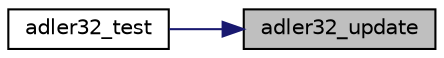 digraph "adler32_update"
{
 // LATEX_PDF_SIZE
  edge [fontname="Helvetica",fontsize="10",labelfontname="Helvetica",labelfontsize="10"];
  node [fontname="Helvetica",fontsize="10",shape=record];
  rankdir="RL";
  Node14 [label="adler32_update",height=0.2,width=0.4,color="black", fillcolor="grey75", style="filled", fontcolor="black",tooltip=" "];
  Node14 -> Node15 [dir="back",color="midnightblue",fontsize="10",style="solid",fontname="Helvetica"];
  Node15 [label="adler32_test",height=0.2,width=0.4,color="black", fillcolor="white", style="filled",URL="$adler32_8c.html#a37ebe3c0e697b8078762307f981d8c18",tooltip=" "];
}
